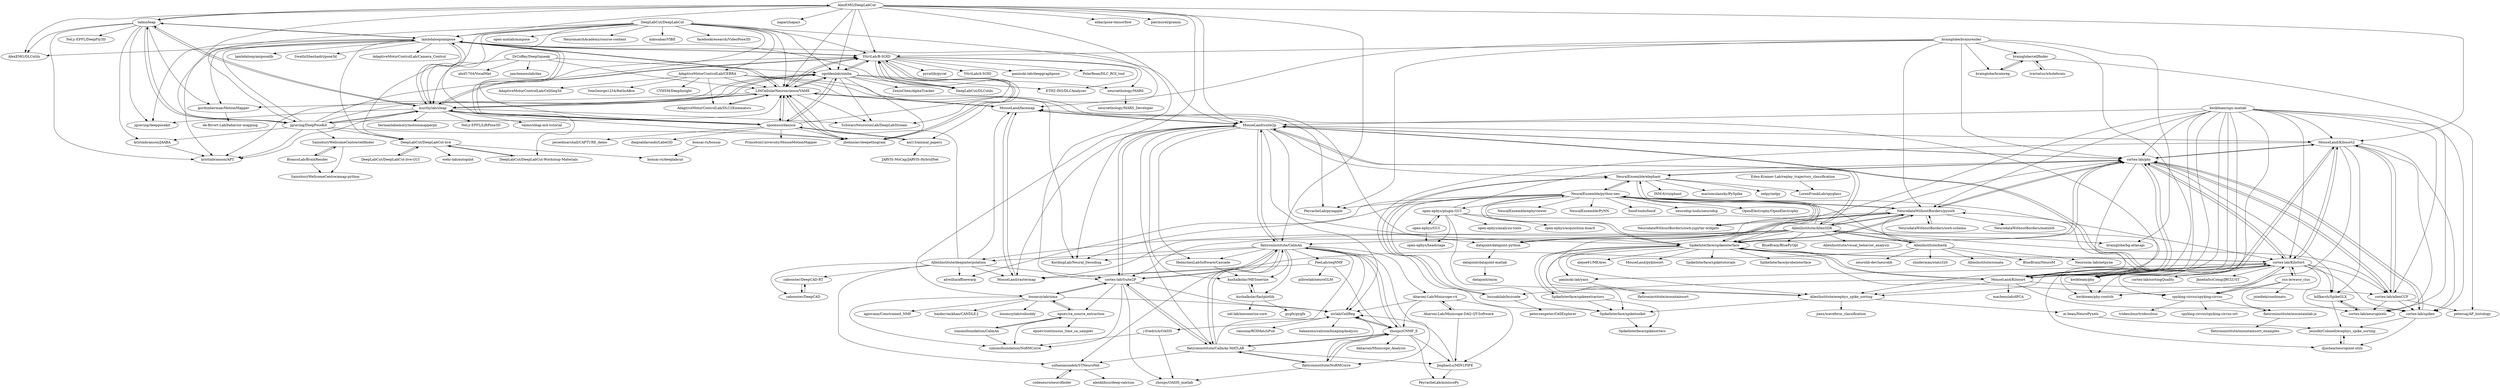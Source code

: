 digraph G {
"AlexEMG/DeepLabCut" -> "talmo/leap"
"AlexEMG/DeepLabCut" -> "flatironinstitute/CaImAn"
"AlexEMG/DeepLabCut" -> "lambdaloop/anipose"
"AlexEMG/DeepLabCut" -> "sgoldenlab/simba"
"AlexEMG/DeepLabCut" -> "YttriLab/B-SOID"
"AlexEMG/DeepLabCut" -> "AlexEMG/DLCutils"
"AlexEMG/DeepLabCut" -> "MouseLand/suite2p"
"AlexEMG/DeepLabCut" -> "jgraving/DeepPoseKit"
"AlexEMG/DeepLabCut" -> "napari/napari" ["e"=1]
"AlexEMG/DeepLabCut" -> "KordingLab/Neural_Decoding" ["e"=1]
"AlexEMG/DeepLabCut" -> "LINCellularNeuroscience/VAME"
"AlexEMG/DeepLabCut" -> "MouseLand/Kilosort2"
"AlexEMG/DeepLabCut" -> "eldar/pose-tensorflow" ["e"=1]
"AlexEMG/DeepLabCut" -> "piermorel/gramm" ["e"=1]
"AlexEMG/DeepLabCut" -> "cortex-lab/Suite2P"
"brainglobe/cellfinder" -> "brainglobe/brainreg"
"brainglobe/cellfinder" -> "tractatus/wholebrain"
"brainglobe/cellfinder" -> "petersaj/AP_histology"
"AllenInstitute/bmtk" -> "AllenInstitute/sonata"
"AllenInstitute/bmtk" -> "AllenInstitute/AllenSDK"
"AllenInstitute/bmtk" -> "MouseLand/rastermap"
"AllenInstitute/bmtk" -> "NeurodataWithoutBorders/pynwb"
"AllenInstitute/bmtk" -> "BlueBrain/NeuroM" ["e"=1]
"AllenInstitute/bmtk" -> "Neurosim-lab/netpyne" ["e"=1]
"AllenInstitute/bmtk" -> "neurolib-dev/neurolib" ["e"=1]
"AllenInstitute/bmtk" -> "slinderman/stats320" ["e"=1]
"AllenInstitute/bmtk" -> "NeuralEnsemble/python-neo"
"DeepLabCut/DeepLabCut" -> "sgoldenlab/simba"
"DeepLabCut/DeepLabCut" -> "DeepLabCut/DeepLabCut-live"
"DeepLabCut/DeepLabCut" -> "open-mmlab/mmpose" ["e"=1]
"DeepLabCut/DeepLabCut" -> "lambdaloop/anipose"
"DeepLabCut/DeepLabCut" -> "DeepLabCut/DeepLabCut-Workshop-Materials"
"DeepLabCut/DeepLabCut" -> "jgraving/DeepPoseKit"
"DeepLabCut/DeepLabCut" -> "YttriLab/B-SOID"
"DeepLabCut/DeepLabCut" -> "murthylab/sleap"
"DeepLabCut/DeepLabCut" -> "MouseLand/suite2p"
"DeepLabCut/DeepLabCut" -> "NeuromatchAcademy/course-content" ["e"=1]
"DeepLabCut/DeepLabCut" -> "LINCellularNeuroscience/VAME"
"DeepLabCut/DeepLabCut" -> "AdaptiveMotorControlLab/CEBRA"
"DeepLabCut/DeepLabCut" -> "spoonsso/dannce"
"DeepLabCut/DeepLabCut" -> "mkocabas/VIBE" ["e"=1]
"DeepLabCut/DeepLabCut" -> "facebookresearch/VideoPose3D" ["e"=1]
"DeepLabCut/DeepLabCut-live" -> "DeepLabCut/DeepLabCut-live-GUI"
"DeepLabCut/DeepLabCut-live" -> "wehr-lab/autopilot"
"DeepLabCut/DeepLabCut-live" -> "bonsai-rx/deeplabcut"
"DeepLabCut/DeepLabCut-live" -> "DeepLabCut/DeepLabCut-Workshop-Materials"
"DrCoffey/DeepSqueak" -> "ahof1704/VocalMat"
"DrCoffey/DeepSqueak" -> "LINCellularNeuroscience/VAME"
"DrCoffey/DeepSqueak" -> "sgoldenlab/simba"
"DrCoffey/DeepSqueak" -> "murthylab/sleap"
"DrCoffey/DeepSqueak" -> "janclemenslab/das"
"LINCellularNeuroscience/VAME" -> "YttriLab/B-SOID"
"LINCellularNeuroscience/VAME" -> "sgoldenlab/simba"
"LINCellularNeuroscience/VAME" -> "jbohnslav/deepethogram"
"LINCellularNeuroscience/VAME" -> "spoonsso/dannce"
"LINCellularNeuroscience/VAME" -> "SchwarzNeuroconLab/DeepLabStream"
"LINCellularNeuroscience/VAME" -> "MouseLand/facemap"
"LINCellularNeuroscience/VAME" -> "murthylab/sleap"
"LINCellularNeuroscience/VAME" -> "AdaptiveMotorControlLab/DLC2Kinematics"
"LINCellularNeuroscience/VAME" -> "gordonberman/MotionMapper"
"LINCellularNeuroscience/VAME" -> "lambdaloop/anipose"
"spoonsso/dannce" -> "jessedmarshall/CAPTURE_demo"
"spoonsso/dannce" -> "diegoaldarondo/Label3D"
"spoonsso/dannce" -> "LINCellularNeuroscience/VAME"
"spoonsso/dannce" -> "murthylab/sleap"
"spoonsso/dannce" -> "lambdaloop/anipose"
"spoonsso/dannce" -> "sgoldenlab/simba"
"spoonsso/dannce" -> "jbohnslav/deepethogram"
"spoonsso/dannce" -> "anl13/animal_papers"
"spoonsso/dannce" -> "PrincetonUniversity/MouseMotionMapper"
"spoonsso/dannce" -> "YttriLab/B-SOID"
"simonsfoundation/CaImAn" -> "epnev/ca_source_extraction"
"simonsfoundation/CaImAn" -> "simonsfoundation/NoRMCorre"
"kwikteam/npy-matlab" -> "cortex-lab/phy"
"kwikteam/npy-matlab" -> "cortex-lab/KiloSort"
"kwikteam/npy-matlab" -> "cortex-lab/allenCCF"
"kwikteam/npy-matlab" -> "MouseLand/Kilosort2"
"kwikteam/npy-matlab" -> "MouseLand/Kilosort"
"kwikteam/npy-matlab" -> "cortex-lab/spikes"
"kwikteam/npy-matlab" -> "MouseLand/suite2p"
"kwikteam/npy-matlab" -> "cortex-lab/neuropixels"
"kwikteam/npy-matlab" -> "SpikeInterface/spikeinterface"
"kwikteam/npy-matlab" -> "NeurodataWithoutBorders/pynwb"
"kwikteam/npy-matlab" -> "kwikteam/phy"
"kwikteam/npy-matlab" -> "djoshea/neuropixel-utils"
"kwikteam/npy-matlab" -> "kwikteam/phy-contrib"
"kwikteam/npy-matlab" -> "AllenInstitute/ecephys_spike_sorting"
"kwikteam/npy-matlab" -> "spyking-circus/spyking-circus"
"brainglobe/brainrender" -> "brainglobe/brainreg"
"brainglobe/brainrender" -> "brainglobe/cellfinder"
"brainglobe/brainrender" -> "brainglobe/bg-atlasapi"
"brainglobe/brainrender" -> "MouseLand/facemap"
"brainglobe/brainrender" -> "YttriLab/B-SOID"
"brainglobe/brainrender" -> "MouseLand/Kilosort"
"brainglobe/brainrender" -> "PeyracheLab/pynapple" ["e"=1]
"brainglobe/brainrender" -> "NeurodataWithoutBorders/pynwb"
"brainglobe/brainrender" -> "cortex-lab/phy"
"lambdaloop/anipose" -> "spoonsso/dannce"
"lambdaloop/anipose" -> "murthylab/sleap"
"lambdaloop/anipose" -> "LINCellularNeuroscience/VAME"
"lambdaloop/anipose" -> "YttriLab/B-SOID"
"lambdaloop/anipose" -> "AlexEMG/DLCutils"
"lambdaloop/anipose" -> "kristinbranson/APT"
"lambdaloop/anipose" -> "AdaptiveMotorControlLab/Camera_Control"
"lambdaloop/anipose" -> "lambdaloop/aniposelib"
"lambdaloop/anipose" -> "DeepLabCut/DLCutils"
"lambdaloop/anipose" -> "gordonberman/MotionMapper"
"lambdaloop/anipose" -> "talmo/leap"
"lambdaloop/anipose" -> "SwathiSheshadri/pose3d"
"lambdaloop/anipose" -> "DeepLabCut/DeepLabCut-live"
"lambdaloop/anipose" -> "jgraving/deepposekit"
"lambdaloop/anipose" -> "anl13/animal_papers"
"talmo/leap" -> "kristinbranson/APT"
"talmo/leap" -> "jgraving/DeepPoseKit"
"talmo/leap" -> "murthylab/sleap"
"talmo/leap" -> "AlexEMG/DLCutils"
"talmo/leap" -> "NeLy-EPFL/DeepFly3D"
"talmo/leap" -> "lambdaloop/anipose"
"talmo/leap" -> "kristinbranson/JAABA"
"talmo/leap" -> "AlexEMG/DeepLabCut"
"talmo/leap" -> "jgraving/deepposekit"
"talmo/leap" -> "gordonberman/MotionMapper"
"flatironinstitute/CaImAn" -> "flatironinstitute/CaImAn-MATLAB"
"flatironinstitute/CaImAn" -> "MouseLand/suite2p"
"flatironinstitute/CaImAn" -> "kushalkolar/MESmerize"
"flatironinstitute/CaImAn" -> "zhoupc/CNMF_E"
"flatironinstitute/CaImAn" -> "flatironinstitute/NoRMCorre"
"flatironinstitute/CaImAn" -> "cortex-lab/Suite2P"
"flatironinstitute/CaImAn" -> "zivlab/CellReg"
"flatironinstitute/CaImAn" -> "HelmchenLabSoftware/Cascade"
"flatironinstitute/CaImAn" -> "KordingLab/Neural_Decoding" ["e"=1]
"flatironinstitute/CaImAn" -> "FeeLab/seqNMF"
"flatironinstitute/CaImAn" -> "soltanianzadeh/STNeuroNet"
"flatironinstitute/CaImAn" -> "kushalkolar/fastplotlib"
"flatironinstitute/CaImAn" -> "Aharoni-Lab/Miniscope-v4"
"flatironinstitute/CaImAn" -> "AllenInstitute/deepinterpolation"
"flatironinstitute/CaImAn" -> "j-friedrich/OASIS"
"MouseLand/Kilosort" -> "cortex-lab/phy"
"MouseLand/Kilosort" -> "SpikeInterface/spikeinterface"
"MouseLand/Kilosort" -> "cortex-lab/KiloSort"
"MouseLand/Kilosort" -> "cortex-lab/allenCCF"
"MouseLand/Kilosort" -> "MouseLand/facemap"
"MouseLand/Kilosort" -> "MouseLand/suite2p"
"MouseLand/Kilosort" -> "buzsakilab/buzcode"
"MouseLand/Kilosort" -> "NeurodataWithoutBorders/pynwb"
"MouseLand/Kilosort" -> "AllenInstitute/ecephys_spike_sorting"
"MouseLand/Kilosort" -> "cortex-lab/spikes"
"MouseLand/Kilosort" -> "machenslab/dPCA" ["e"=1]
"SpikeInterface/spikeinterface" -> "cortex-lab/phy"
"SpikeInterface/spikeinterface" -> "MouseLand/Kilosort"
"SpikeInterface/spikeinterface" -> "SpikeInterface/spiketutorials"
"SpikeInterface/spikeinterface" -> "NeurodataWithoutBorders/pynwb"
"SpikeInterface/spikeinterface" -> "NeuralEnsemble/python-neo"
"SpikeInterface/spikeinterface" -> "SpikeInterface/spiketoolkit"
"SpikeInterface/spikeinterface" -> "SpikeInterface/spikeextractors"
"SpikeInterface/spikeinterface" -> "SpikeInterface/probeinterface"
"SpikeInterface/spikeinterface" -> "NeuralEnsemble/elephant"
"SpikeInterface/spikeinterface" -> "cortex-lab/KiloSort"
"SpikeInterface/spikeinterface" -> "paninski-lab/yass"
"SpikeInterface/spikeinterface" -> "spyking-circus/spyking-circus"
"SpikeInterface/spikeinterface" -> "alejoe91/MEArec"
"SpikeInterface/spikeinterface" -> "AllenInstitute/ecephys_spike_sorting"
"SpikeInterface/spikeinterface" -> "MouseLand/pykilosort"
"datajoint/datajoint-matlab" -> "datajoint/mym"
"SpikeInterface/spikeextractors" -> "SpikeInterface/spiketoolkit"
"SpikeInterface/spikeextractors" -> "SpikeInterface/spikeinterface"
"SpikeInterface/spikeextractors" -> "SpikeInterface/spikesorters"
"AdaptiveMotorControlLab/CEBRA" -> "PeyracheLab/pynapple" ["e"=1]
"AdaptiveMotorControlLab/CEBRA" -> "AdaptiveMotorControlLab/DLC2Kinematics"
"AdaptiveMotorControlLab/CEBRA" -> "LINCellularNeuroscience/VAME"
"AdaptiveMotorControlLab/CEBRA" -> "KordingLab/Neural_Decoding" ["e"=1]
"AdaptiveMotorControlLab/CEBRA" -> "AdaptiveMotorControlLab/CellSeg3d"
"AdaptiveMotorControlLab/CEBRA" -> "TomGeorge1234/RatInABox"
"AdaptiveMotorControlLab/CEBRA" -> "CYHSM/DeepInsight" ["e"=1]
"AdaptiveMotorControlLab/CEBRA" -> "SpikeInterface/spikeinterface"
"NeurodataWithoutBorders/nwb-schema" -> "NeurodataWithoutBorders/pynwb"
"AllenInstitute/deepinterpolation" -> "MouseLand/rastermap"
"AllenInstitute/deepinterpolation" -> "MouseLand/facemap"
"AllenInstitute/deepinterpolation" -> "LINCellularNeuroscience/VAME"
"AllenInstitute/deepinterpolation" -> "cabooster/DeepCAD"
"AllenInstitute/deepinterpolation" -> "ahwillia/affinewarp" ["e"=1]
"AllenInstitute/deepinterpolation" -> "cortex-lab/Suite2P"
"AllenInstitute/deepinterpolation" -> "cabooster/DeepCAD-RT"
"AllenInstitute/deepinterpolation" -> "soltanianzadeh/STNeuroNet"
"anl13/animal_papers" -> "spoonsso/dannce"
"anl13/animal_papers" -> "JARVIS-MoCap/JARVIS-HybridNet"
"kushalkolar/MESmerize" -> "kushalkolar/fastplotlib"
"epnev/ca_source_extraction" -> "simonsfoundation/CaImAn"
"epnev/ca_source_extraction" -> "simonsfoundation/NoRMCorre"
"epnev/ca_source_extraction" -> "losonczylab/sima"
"epnev/ca_source_extraction" -> "epnev/continuous_time_ca_sampler"
"kushalkolar/fastplotlib" -> "kushalkolar/MESmerize"
"kushalkolar/fastplotlib" -> "nel-lab/mesmerize-core"
"kushalkolar/fastplotlib" -> "pygfx/pygfx" ["e"=1]
"sgoldenlab/simba" -> "YttriLab/B-SOID"
"sgoldenlab/simba" -> "LINCellularNeuroscience/VAME"
"sgoldenlab/simba" -> "jbohnslav/deepethogram"
"sgoldenlab/simba" -> "SchwarzNeuroconLab/DeepLabStream"
"sgoldenlab/simba" -> "ETHZ-INS/DLCAnalyzer"
"sgoldenlab/simba" -> "murthylab/sleap"
"sgoldenlab/simba" -> "spoonsso/dannce"
"sgoldenlab/simba" -> "neuroethology/MARS"
"sgoldenlab/simba" -> "DeepLabCut/DLCutils"
"sgoldenlab/simba" -> "kristinbranson/APT"
"sgoldenlab/simba" -> "ZexinChen/AlphaTracker"
"Aharoni-Lab/Miniscope-v4" -> "Aharoni-Lab/Miniscope-DAQ-QT-Software"
"Aharoni-Lab/Miniscope-v4" -> "JinghaoLu/MIN1PIPE"
"Aharoni-Lab/Miniscope-v4" -> "zhoupc/CNMF_E"
"Aharoni-Lab/Miniscope-v4" -> "zivlab/CellReg"
"Aharoni-Lab/Miniscope-DAQ-QT-Software" -> "Aharoni-Lab/Miniscope-v4"
"Aharoni-Lab/Miniscope-DAQ-QT-Software" -> "JinghaoLu/MIN1PIPE"
"cortex-lab/phy" -> "MouseLand/Kilosort"
"cortex-lab/phy" -> "cortex-lab/KiloSort"
"cortex-lab/phy" -> "SpikeInterface/spikeinterface"
"cortex-lab/phy" -> "cortex-lab/spikes"
"cortex-lab/phy" -> "MouseLand/Kilosort2"
"cortex-lab/phy" -> "cortex-lab/allenCCF"
"cortex-lab/phy" -> "NeurodataWithoutBorders/pynwb"
"cortex-lab/phy" -> "MouseLand/suite2p"
"cortex-lab/phy" -> "billkarsh/SpikeGLX"
"cortex-lab/phy" -> "AllenInstitute/ecephys_spike_sorting"
"cortex-lab/phy" -> "NeuralEnsemble/elephant"
"DeepLabCut/DLCutils" -> "YttriLab/B-SOID"
"djoshea/neuropixel-utils" -> "jenniferColonell/ecephys_spike_sorting"
"cortex-lab/KiloSort" -> "kwikteam/phy"
"cortex-lab/KiloSort" -> "MouseLand/Kilosort2"
"cortex-lab/KiloSort" -> "cortex-lab/phy"
"cortex-lab/KiloSort" -> "spyking-circus/spyking-circus"
"cortex-lab/KiloSort" -> "cortex-lab/spikes"
"cortex-lab/KiloSort" -> "MouseLand/Kilosort"
"cortex-lab/KiloSort" -> "csn-le/wave_clus"
"cortex-lab/KiloSort" -> "paninski-lab/yass"
"cortex-lab/KiloSort" -> "kwikteam/phy-contrib"
"cortex-lab/KiloSort" -> "billkarsh/SpikeGLX"
"cortex-lab/KiloSort" -> "JaneliaSciComp/JRCLUST"
"cortex-lab/KiloSort" -> "SpikeInterface/spikeinterface"
"cortex-lab/KiloSort" -> "cortex-lab/allenCCF"
"cortex-lab/KiloSort" -> "cortex-lab/neuropixels"
"cortex-lab/KiloSort" -> "cortex-lab/sortingQuality" ["e"=1]
"open-ephys/plugin-GUI" -> "open-ephys/GUI"
"open-ephys/plugin-GUI" -> "open-ephys/analysis-tools"
"open-ephys/plugin-GUI" -> "AllenInstitute/ecephys_spike_sorting"
"open-ephys/plugin-GUI" -> "open-ephys/acquisition-board"
"open-ephys/plugin-GUI" -> "cortex-lab/phy"
"open-ephys/plugin-GUI" -> "open-ephys/headstage"
"open-ephys/plugin-GUI" -> "kwikteam/phy"
"gordonberman/MotionMapper" -> "de-Bivort-Lab/behavior-mapping"
"open-ephys/GUI" -> "open-ephys/plugin-GUI"
"open-ephys/GUI" -> "open-ephys/headstage"
"MouseLand/suite2p" -> "cortex-lab/Suite2P"
"MouseLand/suite2p" -> "flatironinstitute/CaImAn"
"MouseLand/suite2p" -> "MouseLand/facemap"
"MouseLand/suite2p" -> "cortex-lab/phy"
"MouseLand/suite2p" -> "HelmchenLabSoftware/Cascade"
"MouseLand/suite2p" -> "MouseLand/rastermap"
"MouseLand/suite2p" -> "MouseLand/Kilosort"
"MouseLand/suite2p" -> "zivlab/CellReg"
"MouseLand/suite2p" -> "flatironinstitute/CaImAn-MATLAB"
"MouseLand/suite2p" -> "MouseLand/Kilosort2"
"MouseLand/suite2p" -> "kushalkolar/MESmerize"
"MouseLand/suite2p" -> "datajoint/datajoint-python"
"MouseLand/suite2p" -> "NeuralEnsemble/elephant"
"MouseLand/suite2p" -> "losonczylab/sima"
"MouseLand/suite2p" -> "AllenInstitute/AllenSDK"
"flatironinstitute/CaImAn-MATLAB" -> "flatironinstitute/NoRMCorre"
"flatironinstitute/CaImAn-MATLAB" -> "zhoupc/CNMF_E"
"flatironinstitute/CaImAn-MATLAB" -> "flatironinstitute/CaImAn"
"flatironinstitute/CaImAn-MATLAB" -> "soltanianzadeh/STNeuroNet"
"flatironinstitute/CaImAn-MATLAB" -> "JinghaoLu/MIN1PIPE"
"flatironinstitute/CaImAn-MATLAB" -> "cortex-lab/Suite2P"
"flatironinstitute/CaImAn-MATLAB" -> "zivlab/CellReg"
"SainsburyWellcomeCentre/cellfinder" -> "BrancoLab/BrainRender"
"SainsburyWellcomeCentre/cellfinder" -> "SainsburyWellcomeCentre/amap-python"
"cabooster/DeepCAD" -> "cabooster/DeepCAD-RT"
"cortex-lab/Suite2P" -> "MouseLand/suite2p"
"cortex-lab/Suite2P" -> "zhoupc/OASIS_matlab"
"cortex-lab/Suite2P" -> "losonczylab/sima"
"cortex-lab/Suite2P" -> "zivlab/CellReg"
"cortex-lab/Suite2P" -> "epnev/ca_source_extraction"
"cortex-lab/Suite2P" -> "simonsfoundation/NoRMCorre"
"cortex-lab/Suite2P" -> "flatironinstitute/CaImAn"
"cortex-lab/Suite2P" -> "flatironinstitute/CaImAn-MATLAB"
"cabooster/DeepCAD-RT" -> "cabooster/DeepCAD"
"MouseLand/rastermap" -> "MouseLand/facemap"
"cortex-lab/neuropixels" -> "billkarsh/SpikeGLX"
"cortex-lab/spikes" -> "jenniferColonell/ecephys_spike_sorting"
"cortex-lab/spikes" -> "djoshea/neuropixel-utils"
"cortex-lab/spikes" -> "cortex-lab/phy"
"kristinbranson/JAABA" -> "kristinbranson/APT"
"NeuralEnsemble/python-neo" -> "NeuralEnsemble/elephant"
"NeuralEnsemble/python-neo" -> "NeurodataWithoutBorders/pynwb"
"NeuralEnsemble/python-neo" -> "SpikeInterface/spikeinterface"
"NeuralEnsemble/python-neo" -> "NeuralEnsemble/ephyviewer"
"NeuralEnsemble/python-neo" -> "NeuralEnsemble/PyNN" ["e"=1]
"NeuralEnsemble/python-neo" -> "fooof-tools/fooof" ["e"=1]
"NeuralEnsemble/python-neo" -> "KordingLab/Neural_Decoding" ["e"=1]
"NeuralEnsemble/python-neo" -> "SpikeInterface/spiketoolkit"
"NeuralEnsemble/python-neo" -> "neurodsp-tools/neurodsp" ["e"=1]
"NeuralEnsemble/python-neo" -> "open-ephys/plugin-GUI"
"NeuralEnsemble/python-neo" -> "cortex-lab/KiloSort"
"NeuralEnsemble/python-neo" -> "OpenElectrophy/OpenElectrophy"
"NeuralEnsemble/python-neo" -> "PeyracheLab/pynapple" ["e"=1]
"NeuralEnsemble/python-neo" -> "ahwillia/affinewarp" ["e"=1]
"NeuralEnsemble/python-neo" -> "NeurodataWithoutBorders/nwb-jupyter-widgets"
"jgraving/DeepPoseKit" -> "talmo/leap"
"jgraving/DeepPoseKit" -> "murthylab/sleap"
"jgraving/DeepPoseKit" -> "kristinbranson/APT"
"jgraving/DeepPoseKit" -> "LINCellularNeuroscience/VAME"
"jgraving/DeepPoseKit" -> "sgoldenlab/simba"
"jgraving/DeepPoseKit" -> "kristinbranson/JAABA"
"jgraving/DeepPoseKit" -> "lambdaloop/anipose"
"jgraving/DeepPoseKit" -> "YttriLab/B-SOID"
"jgraving/DeepPoseKit" -> "DeepLabCut/DeepLabCut-live"
"jgraving/DeepPoseKit" -> "jbohnslav/deepethogram"
"jgraving/DeepPoseKit" -> "SainsburyWellcomeCentre/cellfinder"
"paninski-lab/yass" -> "flatironinstitute/mountainsort"
"DeepLabCut/DeepLabCut-Workshop-Materials" -> "DeepLabCut/DeepLabCut-live"
"AllenInstitute/AllenSDK" -> "NeurodataWithoutBorders/pynwb"
"AllenInstitute/AllenSDK" -> "AllenInstitute/bmtk"
"AllenInstitute/AllenSDK" -> "MouseLand/suite2p"
"AllenInstitute/AllenSDK" -> "NeuralEnsemble/python-neo"
"AllenInstitute/AllenSDK" -> "AllenInstitute/deepinterpolation"
"AllenInstitute/AllenSDK" -> "cortex-lab/phy"
"AllenInstitute/AllenSDK" -> "flatironinstitute/CaImAn"
"AllenInstitute/AllenSDK" -> "SpikeInterface/spikeinterface"
"AllenInstitute/AllenSDK" -> "datajoint/datajoint-python"
"AllenInstitute/AllenSDK" -> "cortex-lab/allenCCF"
"AllenInstitute/AllenSDK" -> "cortex-lab/Suite2P"
"AllenInstitute/AllenSDK" -> "AllenInstitute/ecephys_spike_sorting"
"AllenInstitute/AllenSDK" -> "brainglobe/bg-atlasapi"
"AllenInstitute/AllenSDK" -> "BlueBrain/BluePyOpt" ["e"=1]
"AllenInstitute/AllenSDK" -> "AllenInstitute/visual_behavior_analysis"
"spyking-circus/spyking-circus" -> "flatironinstitute/mountainlab-js"
"spyking-circus/spyking-circus" -> "spyking-circus/spyking-circus-ort"
"spyking-circus/spyking-circus" -> "tridesclous/tridesclous"
"spyking-circus/spyking-circus" -> "cortex-lab/KiloSort"
"AdaptiveMotorControlLab/DLC2Kinematics" -> "LINCellularNeuroscience/VAME"
"HelmchenLabSoftware/Cascade" -> "kushalkolar/MESmerize"
"bonsai-rx/bonsai" -> "bonsai-rx/deeplabcut"
"losonczylab/sima" -> "epnev/ca_source_extraction"
"losonczylab/sima" -> "simonsfoundation/NoRMCorre"
"losonczylab/sima" -> "zivlab/CellReg"
"losonczylab/sima" -> "losonczylab/roibuddy"
"losonczylab/sima" -> "agiovann/Constrained_NMF"
"losonczylab/sima" -> "cortex-lab/Suite2P"
"losonczylab/sima" -> "haiderriazkhan/CANDLE-J"
"NeuralEnsemble/elephant" -> "NeuralEnsemble/python-neo"
"NeuralEnsemble/elephant" -> "INM-6/viziphant"
"NeuralEnsemble/elephant" -> "mariomulansky/PySpike"
"NeuralEnsemble/elephant" -> "cortex-lab/phy"
"NeuralEnsemble/elephant" -> "buzsakilab/buzcode"
"NeuralEnsemble/elephant" -> "SpikeInterface/spikeinterface"
"NeuralEnsemble/elephant" -> "LorenFrankLab/spyglass"
"NeuralEnsemble/elephant" -> "nelpy/nelpy"
"MouseLand/Kilosort2" -> "cortex-lab/KiloSort"
"MouseLand/Kilosort2" -> "cortex-lab/phy"
"MouseLand/Kilosort2" -> "cortex-lab/neuropixels"
"MouseLand/Kilosort2" -> "kwikteam/phy"
"MouseLand/Kilosort2" -> "cortex-lab/allenCCF"
"MouseLand/Kilosort2" -> "cortex-lab/spikes"
"MouseLand/Kilosort2" -> "SpikeInterface/spiketoolkit"
"MouseLand/Kilosort2" -> "kwikteam/phy-contrib"
"MouseLand/Kilosort2" -> "billkarsh/SpikeGLX"
"buzsakilab/buzcode" -> "petersenpeter/CellExplorer"
"buzsakilab/buzcode" -> "NeuralEnsemble/elephant"
"cortex-lab/allenCCF" -> "petersaj/AP_histology"
"cortex-lab/allenCCF" -> "MouseLand/Kilosort2"
"cortex-lab/allenCCF" -> "cortex-lab/phy"
"cortex-lab/allenCCF" -> "cortex-lab/neuropixels"
"cortex-lab/allenCCF" -> "cortex-lab/spikes"
"csn-le/wave_clus" -> "cortex-lab/KiloSort"
"csn-le/wave_clus" -> "spyking-circus/spyking-circus"
"csn-le/wave_clus" -> "flatironinstitute/mountainlab-js"
"csn-le/wave_clus" -> "jniediek/combinato"
"kwikteam/phy" -> "cortex-lab/KiloSort"
"kwikteam/phy" -> "MouseLand/Kilosort2"
"kwikteam/phy" -> "kwikteam/phy-contrib"
"MouseLand/facemap" -> "MouseLand/rastermap"
"MouseLand/facemap" -> "MouseLand/suite2p"
"MouseLand/facemap" -> "LINCellularNeuroscience/VAME"
"zhoupc/CNMF_E" -> "zivlab/CellReg"
"zhoupc/CNMF_E" -> "flatironinstitute/NoRMCorre"
"zhoupc/CNMF_E" -> "flatironinstitute/CaImAn-MATLAB"
"zhoupc/CNMF_E" -> "JinghaoLu/MIN1PIPE"
"zhoupc/CNMF_E" -> "flatironinstitute/CaImAn"
"zhoupc/CNMF_E" -> "PeyracheLab/miniscoPy"
"zhoupc/CNMF_E" -> "daharoni/Miniscope_Analysis"
"zivlab/CellReg" -> "zhoupc/CNMF_E"
"zivlab/CellReg" -> "ransona/ROIMatchPub"
"zivlab/CellReg" -> "bahanonu/calciumImagingAnalysis"
"brainglobe/brainreg" -> "brainglobe/cellfinder"
"tractatus/wholebrain" -> "brainglobe/cellfinder"
"murthylab/sleap" -> "YttriLab/B-SOID"
"murthylab/sleap" -> "kristinbranson/APT"
"murthylab/sleap" -> "spoonsso/dannce"
"murthylab/sleap" -> "LINCellularNeuroscience/VAME"
"murthylab/sleap" -> "sgoldenlab/simba"
"murthylab/sleap" -> "jbohnslav/deepethogram"
"murthylab/sleap" -> "talmo/leap"
"murthylab/sleap" -> "lambdaloop/anipose"
"murthylab/sleap" -> "jgraving/DeepPoseKit"
"murthylab/sleap" -> "talmo/sleap-mit-tutorial"
"murthylab/sleap" -> "SchwarzNeuroconLab/DeepLabStream"
"murthylab/sleap" -> "bermanlabemory/motionmapperpy"
"murthylab/sleap" -> "NeLy-EPFL/LiftPose3D"
"murthylab/sleap" -> "jgraving/deepposekit"
"datajoint/datajoint-python" -> "datajoint/datajoint-matlab"
"datajoint/datajoint-python" -> "NeurodataWithoutBorders/pynwb"
"Eden-Kramer-Lab/replay_trajectory_classification" -> "LorenFrankLab/spyglass"
"codeneuro/neurofinder" -> "soltanianzadeh/STNeuroNet"
"BrancoLab/BrainRender" -> "SainsburyWellcomeCentre/cellfinder"
"BrancoLab/BrainRender" -> "SainsburyWellcomeCentre/amap-python"
"AllenInstitute/ecephys_spike_sorting" -> "SpikeInterface/spiketoolkit"
"AllenInstitute/ecephys_spike_sorting" -> "m-beau/NeuroPyxels"
"AllenInstitute/ecephys_spike_sorting" -> "jiaxx/waveform_classification"
"SpikeInterface/spiketoolkit" -> "SpikeInterface/spikesorters"
"m-beau/NeuroPyxels" -> "jenniferColonell/ecephys_spike_sorting"
"DeepLabCut/DeepLabCut-live-GUI" -> "DeepLabCut/DeepLabCut-live"
"NeurodataWithoutBorders/pynwb" -> "NeurodataWithoutBorders/nwb-schema"
"NeurodataWithoutBorders/pynwb" -> "NeurodataWithoutBorders/nwb-jupyter-widgets"
"NeurodataWithoutBorders/pynwb" -> "SpikeInterface/spikeinterface"
"NeurodataWithoutBorders/pynwb" -> "cortex-lab/phy"
"NeurodataWithoutBorders/pynwb" -> "NeuralEnsemble/python-neo"
"NeurodataWithoutBorders/pynwb" -> "datajoint/datajoint-python"
"NeurodataWithoutBorders/pynwb" -> "MouseLand/rastermap"
"NeurodataWithoutBorders/pynwb" -> "NeurodataWithoutBorders/matnwb"
"NeurodataWithoutBorders/pynwb" -> "AllenInstitute/AllenSDK"
"jbohnslav/deepethogram" -> "YttriLab/B-SOID"
"jbohnslav/deepethogram" -> "LINCellularNeuroscience/VAME"
"neuroethology/MARS" -> "neuroethology/MARS_Developer"
"YttriLab/B-SOID" -> "LINCellularNeuroscience/VAME"
"YttriLab/B-SOID" -> "sgoldenlab/simba"
"YttriLab/B-SOID" -> "jbohnslav/deepethogram"
"YttriLab/B-SOID" -> "murthylab/sleap"
"YttriLab/B-SOID" -> "SchwarzNeuroconLab/DeepLabStream"
"YttriLab/B-SOID" -> "DeepLabCut/DLCutils"
"YttriLab/B-SOID" -> "ETHZ-INS/DLCAnalyzer"
"YttriLab/B-SOID" -> "pyratlib/pyrat"
"YttriLab/B-SOID" -> "YttriLab/A-SOID"
"YttriLab/B-SOID" -> "neuroethology/MARS"
"YttriLab/B-SOID" -> "paninski-lab/deepgraphpose"
"YttriLab/B-SOID" -> "PolarBean/DLC_ROI_tool"
"YttriLab/B-SOID" -> "lambdaloop/anipose"
"JinghaoLu/MIN1PIPE" -> "PeyracheLab/miniscoPy"
"JinghaoLu/MIN1PIPE" -> "zivlab/CellReg"
"soltanianzadeh/STNeuroNet" -> "codeneuro/neurofinder"
"soltanianzadeh/STNeuroNet" -> "alexklibisz/deep-calcium"
"j-friedrich/OASIS" -> "zhoupc/OASIS_matlab"
"j-friedrich/OASIS" -> "simonsfoundation/NoRMCorre"
"billkarsh/SpikeGLX" -> "jenniferColonell/ecephys_spike_sorting"
"billkarsh/SpikeGLX" -> "cortex-lab/neuropixels"
"flatironinstitute/NoRMCorre" -> "flatironinstitute/CaImAn-MATLAB"
"flatironinstitute/NoRMCorre" -> "zhoupc/CNMF_E"
"flatironinstitute/NoRMCorre" -> "zhoupc/OASIS_matlab"
"flatironinstitute/NoRMCorre" -> "zivlab/CellReg"
"FeeLab/seqNMF" -> "MouseLand/rastermap"
"FeeLab/seqNMF" -> "zhoupc/CNMF_E"
"FeeLab/seqNMF" -> "pillowlab/neuroGLM" ["e"=1]
"jenniferColonell/ecephys_spike_sorting" -> "djoshea/neuropixel-utils"
"flatironinstitute/mountainlab-js" -> "flatironinstitute/mountainsort_examples"
"AlexEMG/DeepLabCut" ["l"="29.526,37.647"]
"talmo/leap" ["l"="29.582,37.637"]
"flatironinstitute/CaImAn" ["l"="29.486,37.7"]
"lambdaloop/anipose" ["l"="29.585,37.621"]
"sgoldenlab/simba" ["l"="29.555,37.602"]
"YttriLab/B-SOID" ["l"="29.539,37.607"]
"AlexEMG/DLCutils" ["l"="29.562,37.645"]
"MouseLand/suite2p" ["l"="29.454,37.672"]
"jgraving/DeepPoseKit" ["l"="29.588,37.606"]
"napari/napari" ["l"="16.205,37.641"]
"KordingLab/Neural_Decoding" ["l"="28.35,37.526"]
"LINCellularNeuroscience/VAME" ["l"="29.539,37.62"]
"MouseLand/Kilosort2" ["l"="29.39,37.645"]
"eldar/pose-tensorflow" ["l"="36.118,35.179"]
"piermorel/gramm" ["l"="7.708,10.347"]
"cortex-lab/Suite2P" ["l"="29.471,37.706"]
"brainglobe/cellfinder" ["l"="29.398,37.718"]
"brainglobe/brainreg" ["l"="29.412,37.708"]
"tractatus/wholebrain" ["l"="29.384,37.739"]
"petersaj/AP_histology" ["l"="29.388,37.7"]
"AllenInstitute/bmtk" ["l"="29.444,37.64"]
"AllenInstitute/sonata" ["l"="29.458,37.612"]
"AllenInstitute/AllenSDK" ["l"="29.43,37.658"]
"MouseLand/rastermap" ["l"="29.471,37.663"]
"NeurodataWithoutBorders/pynwb" ["l"="29.418,37.638"]
"BlueBrain/NeuroM" ["l"="29.228,37.862"]
"Neurosim-lab/netpyne" ["l"="29.306,37.863"]
"neurolib-dev/neurolib" ["l"="28.367,37.434"]
"slinderman/stats320" ["l"="28.336,37.537"]
"NeuralEnsemble/python-neo" ["l"="29.396,37.634"]
"DeepLabCut/DeepLabCut" ["l"="29.561,37.582"]
"DeepLabCut/DeepLabCut-live" ["l"="29.625,37.578"]
"open-mmlab/mmpose" ["l"="35.982,35.09"]
"DeepLabCut/DeepLabCut-Workshop-Materials" ["l"="29.609,37.56"]
"murthylab/sleap" ["l"="29.569,37.619"]
"NeuromatchAcademy/course-content" ["l"="28.387,37.484"]
"AdaptiveMotorControlLab/CEBRA" ["l"="29.483,37.584"]
"spoonsso/dannce" ["l"="29.577,37.597"]
"mkocabas/VIBE" ["l"="35.85,35.124"]
"facebookresearch/VideoPose3D" ["l"="35.959,35.143"]
"DeepLabCut/DeepLabCut-live-GUI" ["l"="29.649,37.576"]
"wehr-lab/autopilot" ["l"="29.659,37.56"]
"bonsai-rx/deeplabcut" ["l"="29.68,37.571"]
"DrCoffey/DeepSqueak" ["l"="29.515,37.614"]
"ahof1704/VocalMat" ["l"="29.491,37.616"]
"janclemenslab/das" ["l"="29.491,37.603"]
"jbohnslav/deepethogram" ["l"="29.558,37.612"]
"SchwarzNeuroconLab/DeepLabStream" ["l"="29.538,37.597"]
"MouseLand/facemap" ["l"="29.479,37.65"]
"AdaptiveMotorControlLab/DLC2Kinematics" ["l"="29.509,37.6"]
"gordonberman/MotionMapper" ["l"="29.586,37.653"]
"jessedmarshall/CAPTURE_demo" ["l"="29.589,37.567"]
"diegoaldarondo/Label3D" ["l"="29.598,37.576"]
"anl13/animal_papers" ["l"="29.613,37.599"]
"PrincetonUniversity/MouseMotionMapper" ["l"="29.6,37.587"]
"simonsfoundation/CaImAn" ["l"="29.442,37.768"]
"epnev/ca_source_extraction" ["l"="29.455,37.755"]
"simonsfoundation/NoRMCorre" ["l"="29.452,37.742"]
"kwikteam/npy-matlab" ["l"="29.374,37.647"]
"cortex-lab/phy" ["l"="29.391,37.656"]
"cortex-lab/KiloSort" ["l"="29.363,37.635"]
"cortex-lab/allenCCF" ["l"="29.39,37.668"]
"MouseLand/Kilosort" ["l"="29.406,37.656"]
"cortex-lab/spikes" ["l"="29.371,37.662"]
"cortex-lab/neuropixels" ["l"="29.359,37.663"]
"SpikeInterface/spikeinterface" ["l"="29.384,37.625"]
"kwikteam/phy" ["l"="29.347,37.636"]
"djoshea/neuropixel-utils" ["l"="29.348,37.673"]
"kwikteam/phy-contrib" ["l"="29.347,37.645"]
"AllenInstitute/ecephys_spike_sorting" ["l"="29.359,37.649"]
"spyking-circus/spyking-circus" ["l"="29.335,37.62"]
"brainglobe/brainrender" ["l"="29.434,37.673"]
"brainglobe/bg-atlasapi" ["l"="29.419,37.686"]
"PeyracheLab/pynapple" ["l"="28.302,37.529"]
"kristinbranson/APT" ["l"="29.601,37.617"]
"AdaptiveMotorControlLab/Camera_Control" ["l"="29.633,37.64"]
"lambdaloop/aniposelib" ["l"="29.64,37.624"]
"DeepLabCut/DLCutils" ["l"="29.554,37.626"]
"SwathiSheshadri/pose3d" ["l"="29.629,37.612"]
"jgraving/deepposekit" ["l"="29.6,37.632"]
"NeLy-EPFL/DeepFly3D" ["l"="29.626,37.663"]
"kristinbranson/JAABA" ["l"="29.618,37.623"]
"flatironinstitute/CaImAn-MATLAB" ["l"="29.497,37.713"]
"kushalkolar/MESmerize" ["l"="29.448,37.707"]
"zhoupc/CNMF_E" ["l"="29.518,37.716"]
"flatironinstitute/NoRMCorre" ["l"="29.495,37.731"]
"zivlab/CellReg" ["l"="29.501,37.722"]
"HelmchenLabSoftware/Cascade" ["l"="29.458,37.693"]
"FeeLab/seqNMF" ["l"="29.511,37.693"]
"soltanianzadeh/STNeuroNet" ["l"="29.511,37.734"]
"kushalkolar/fastplotlib" ["l"="29.439,37.727"]
"Aharoni-Lab/Miniscope-v4" ["l"="29.531,37.735"]
"AllenInstitute/deepinterpolation" ["l"="29.499,37.677"]
"j-friedrich/OASIS" ["l"="29.461,37.726"]
"buzsakilab/buzcode" ["l"="29.371,37.695"]
"machenslab/dPCA" ["l"="28.292,37.571"]
"SpikeInterface/spiketutorials" ["l"="29.374,37.584"]
"SpikeInterface/spiketoolkit" ["l"="29.368,37.618"]
"SpikeInterface/spikeextractors" ["l"="29.367,37.6"]
"SpikeInterface/probeinterface" ["l"="29.383,37.601"]
"NeuralEnsemble/elephant" ["l"="29.375,37.674"]
"paninski-lab/yass" ["l"="29.345,37.6"]
"alejoe91/MEArec" ["l"="29.39,37.588"]
"MouseLand/pykilosort" ["l"="29.355,37.61"]
"datajoint/datajoint-matlab" ["l"="29.434,37.585"]
"datajoint/mym" ["l"="29.428,37.565"]
"SpikeInterface/spikesorters" ["l"="29.355,37.588"]
"AdaptiveMotorControlLab/CellSeg3d" ["l"="29.469,37.561"]
"TomGeorge1234/RatInABox" ["l"="29.478,37.546"]
"CYHSM/DeepInsight" ["l"="28.318,37.535"]
"NeurodataWithoutBorders/nwb-schema" ["l"="29.424,37.618"]
"cabooster/DeepCAD" ["l"="29.543,37.692"]
"ahwillia/affinewarp" ["l"="28.192,32.617"]
"cabooster/DeepCAD-RT" ["l"="29.535,37.681"]
"JARVIS-MoCap/JARVIS-HybridNet" ["l"="29.645,37.597"]
"losonczylab/sima" ["l"="29.47,37.736"]
"epnev/continuous_time_ca_sampler" ["l"="29.454,37.783"]
"nel-lab/mesmerize-core" ["l"="29.42,37.748"]
"pygfx/pygfx" ["l"="-10.385,21.372"]
"ETHZ-INS/DLCAnalyzer" ["l"="29.534,37.584"]
"neuroethology/MARS" ["l"="29.539,37.57"]
"ZexinChen/AlphaTracker" ["l"="29.564,37.556"]
"Aharoni-Lab/Miniscope-DAQ-QT-Software" ["l"="29.555,37.747"]
"JinghaoLu/MIN1PIPE" ["l"="29.535,37.725"]
"billkarsh/SpikeGLX" ["l"="29.347,37.657"]
"jenniferColonell/ecephys_spike_sorting" ["l"="29.333,37.672"]
"csn-le/wave_clus" ["l"="29.323,37.606"]
"JaneliaSciComp/JRCLUST" ["l"="29.32,37.629"]
"cortex-lab/sortingQuality" ["l"="28.271,37.596"]
"open-ephys/plugin-GUI" ["l"="29.315,37.647"]
"open-ephys/GUI" ["l"="29.28,37.639"]
"open-ephys/analysis-tools" ["l"="29.28,37.668"]
"open-ephys/acquisition-board" ["l"="29.269,37.655"]
"open-ephys/headstage" ["l"="29.288,37.652"]
"de-Bivort-Lab/behavior-mapping" ["l"="29.602,37.672"]
"datajoint/datajoint-python" ["l"="29.44,37.626"]
"SainsburyWellcomeCentre/cellfinder" ["l"="29.632,37.55"]
"BrancoLab/BrainRender" ["l"="29.652,37.532"]
"SainsburyWellcomeCentre/amap-python" ["l"="29.636,37.527"]
"zhoupc/OASIS_matlab" ["l"="29.478,37.726"]
"NeuralEnsemble/ephyviewer" ["l"="29.396,37.606"]
"NeuralEnsemble/PyNN" ["l"="29.199,37.928"]
"fooof-tools/fooof" ["l"="28.474,37.428"]
"neurodsp-tools/neurodsp" ["l"="28.465,37.4"]
"OpenElectrophy/OpenElectrophy" ["l"="29.406,37.597"]
"NeurodataWithoutBorders/nwb-jupyter-widgets" ["l"="29.41,37.617"]
"flatironinstitute/mountainsort" ["l"="29.329,37.571"]
"BlueBrain/BluePyOpt" ["l"="29.232,37.877"]
"AllenInstitute/visual_behavior_analysis" ["l"="29.454,37.653"]
"flatironinstitute/mountainlab-js" ["l"="29.3,37.599"]
"spyking-circus/spyking-circus-ort" ["l"="29.311,37.617"]
"tridesclous/tridesclous" ["l"="29.293,37.613"]
"bonsai-rx/bonsai" ["l"="29.713,37.564"]
"losonczylab/roibuddy" ["l"="29.474,37.754"]
"agiovann/Constrained_NMF" ["l"="29.483,37.761"]
"haiderriazkhan/CANDLE-J" ["l"="29.471,37.767"]
"INM-6/viziphant" ["l"="29.353,37.691"]
"mariomulansky/PySpike" ["l"="29.349,37.708"]
"LorenFrankLab/spyglass" ["l"="29.327,37.703"]
"nelpy/nelpy" ["l"="29.337,37.692"]
"petersenpeter/CellExplorer" ["l"="29.348,37.727"]
"jniediek/combinato" ["l"="29.3,37.582"]
"PeyracheLab/miniscoPy" ["l"="29.554,37.727"]
"daharoni/Miniscope_Analysis" ["l"="29.549,37.714"]
"ransona/ROIMatchPub" ["l"="29.501,37.75"]
"bahanonu/calciumImagingAnalysis" ["l"="29.525,37.752"]
"talmo/sleap-mit-tutorial" ["l"="29.612,37.637"]
"bermanlabemory/motionmapperpy" ["l"="29.573,37.652"]
"NeLy-EPFL/LiftPose3D" ["l"="29.604,37.646"]
"Eden-Kramer-Lab/replay_trajectory_classification" ["l"="29.301,37.718"]
"codeneuro/neurofinder" ["l"="29.513,37.761"]
"m-beau/NeuroPyxels" ["l"="29.315,37.671"]
"jiaxx/waveform_classification" ["l"="29.328,37.658"]
"NeurodataWithoutBorders/matnwb" ["l"="29.428,37.603"]
"neuroethology/MARS_Developer" ["l"="29.537,37.547"]
"pyratlib/pyrat" ["l"="29.521,37.578"]
"YttriLab/A-SOID" ["l"="29.521,37.591"]
"paninski-lab/deepgraphpose" ["l"="29.522,37.567"]
"PolarBean/DLC_ROI_tool" ["l"="29.509,37.583"]
"alexklibisz/deep-calcium" ["l"="29.534,37.764"]
"pillowlab/neuroGLM" ["l"="28.243,37.613"]
"flatironinstitute/mountainsort_examples" ["l"="29.272,37.586"]
}